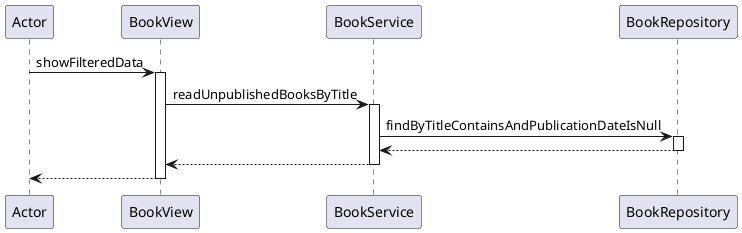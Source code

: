 @startuml
participant Actor
Actor -> BookView : showFilteredData
activate BookView
BookView -> BookService : readUnpublishedBooksByTitle
activate BookService
BookService -> BookRepository : findByTitleContainsAndPublicationDateIsNull
activate BookRepository
BookRepository --> BookService
deactivate BookRepository
BookService --> BookView
deactivate BookService
return
@enduml
